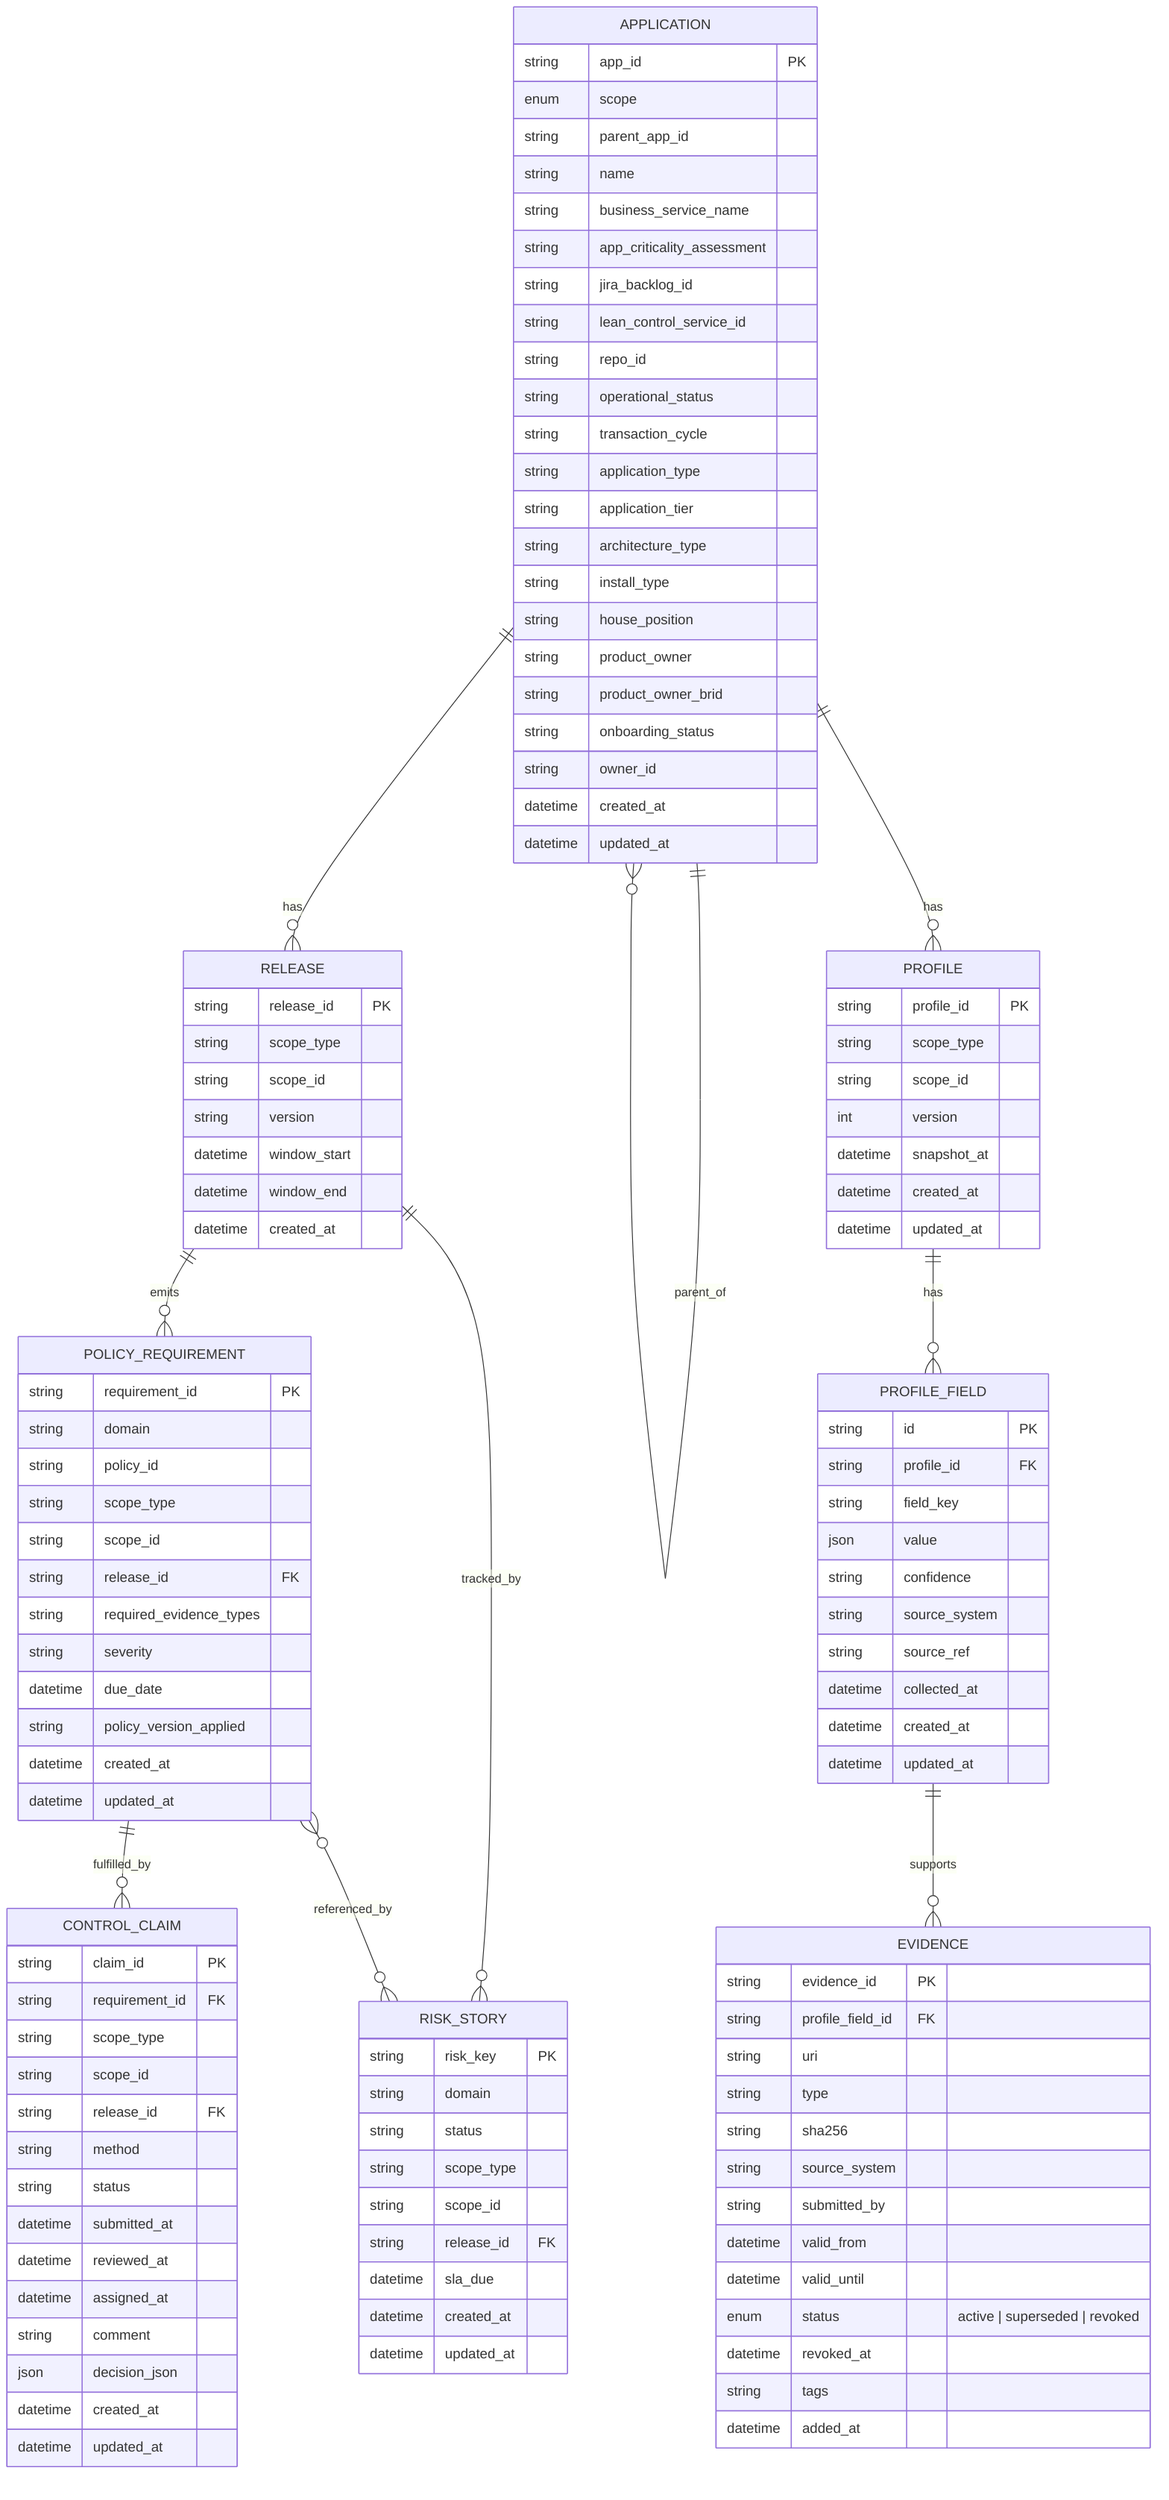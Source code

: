 erDiagram
APPLICATION {
string app_id PK
enum scope
string parent_app_id
string name
string business_service_name
string app_criticality_assessment
string jira_backlog_id
string lean_control_service_id
string repo_id
string operational_status
string transaction_cycle
string application_type
string application_tier
string architecture_type
string install_type
string house_position
string product_owner
string product_owner_brid
string onboarding_status
string owner_id
datetime created_at
datetime updated_at
}

RELEASE {
string release_id PK
string scope_type
string scope_id
string version
datetime window_start
datetime window_end
datetime created_at
}

PROFILE {
string profile_id PK
string scope_type
string scope_id
int version
datetime snapshot_at
datetime created_at
datetime updated_at
}

PROFILE_FIELD {
string id PK
string profile_id FK
string field_key
json value
string confidence
string source_system
string source_ref
datetime collected_at
datetime created_at
datetime updated_at
}

EVIDENCE {
string evidence_id PK
string profile_field_id FK
string uri
string type
string sha256
string source_system
string submitted_by
datetime valid_from
datetime valid_until
enum status "active | superseded | revoked"
datetime revoked_at
string tags
datetime added_at
}

POLICY_REQUIREMENT {
string requirement_id PK
string domain
string policy_id
string scope_type
string scope_id
string release_id FK
string required_evidence_types
string severity
datetime due_date
string policy_version_applied
datetime created_at
datetime updated_at
}

CONTROL_CLAIM {
string claim_id PK
string requirement_id FK
string scope_type
string scope_id
string release_id FK
string method
string status
datetime submitted_at
datetime reviewed_at
datetime assigned_at
string comment
json decision_json
datetime created_at
datetime updated_at
}

RISK_STORY {
string risk_key PK
string domain
string status
string scope_type
string scope_id
string release_id FK
datetime sla_due
datetime created_at
datetime updated_at
}

APPLICATION ||--o{ APPLICATION : parent_of
APPLICATION ||--o{ RELEASE : has
APPLICATION ||--o{ PROFILE : has
PROFILE ||--o{ PROFILE_FIELD : has
PROFILE_FIELD ||--o{ EVIDENCE : supports
RELEASE ||--o{ POLICY_REQUIREMENT : emits
POLICY_REQUIREMENT ||--o{ CONTROL_CLAIM : fulfilled_by
RELEASE ||--o{ RISK_STORY : tracked_by
POLICY_REQUIREMENT }o--o{ RISK_STORY : referenced_by